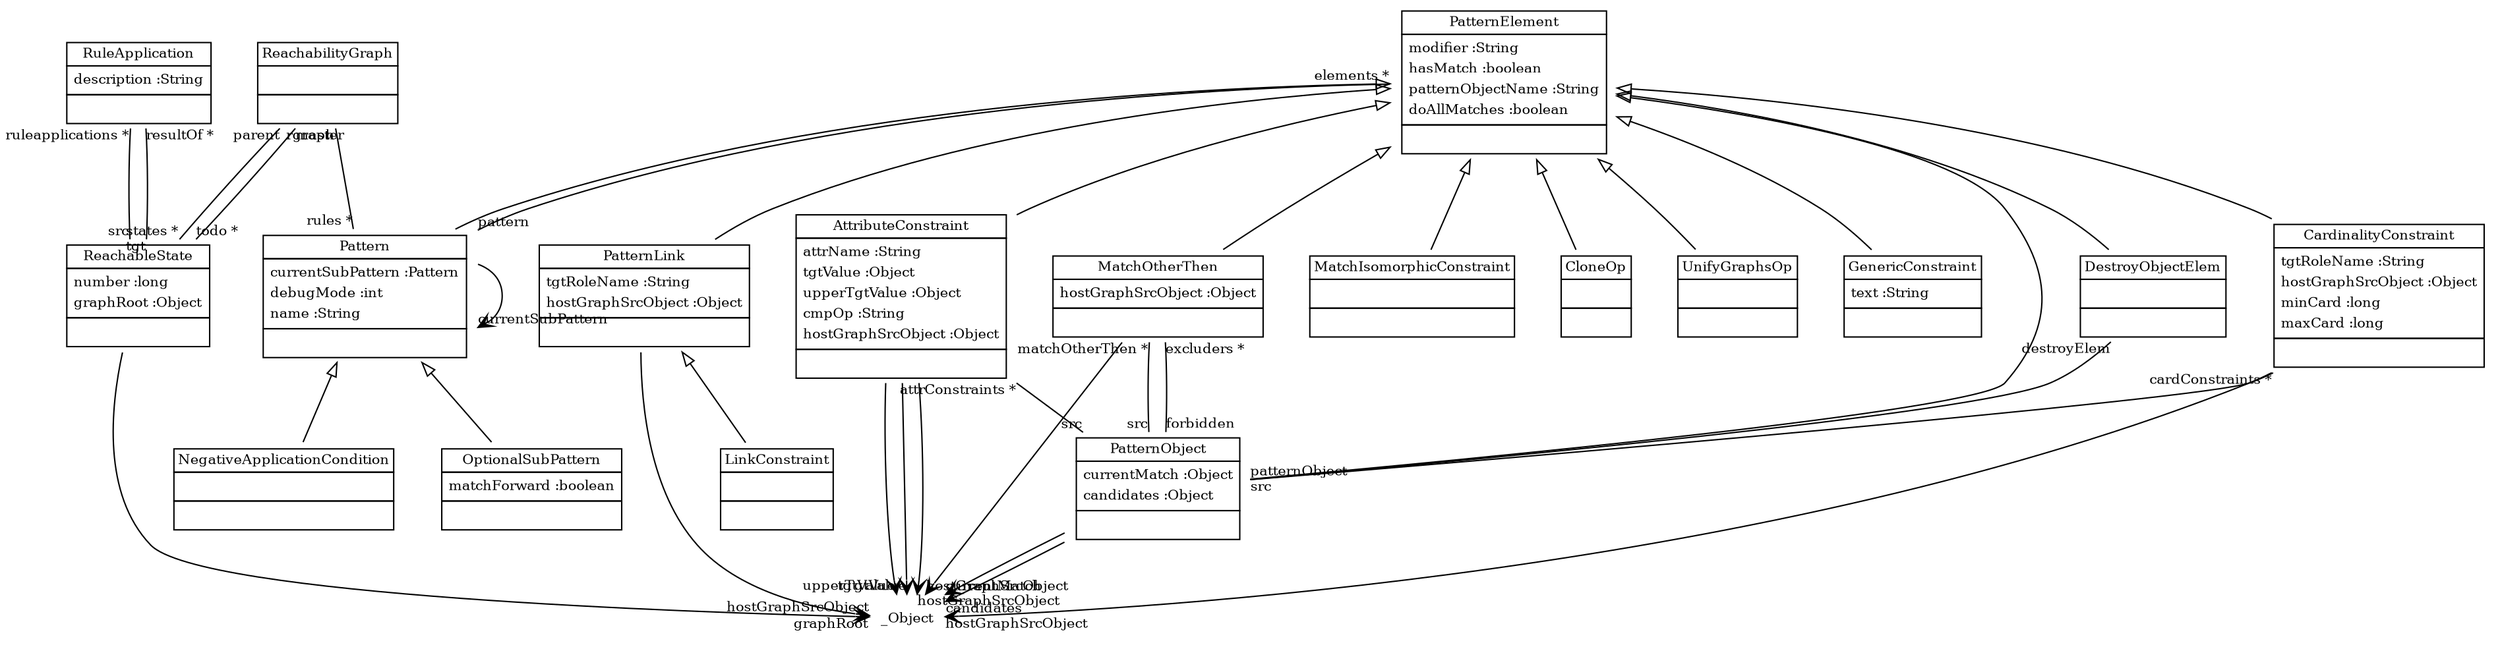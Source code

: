 
 digraph ClassDiagram {
    node [shape = none, fontsize = 10]; 
    edge [fontsize = 10];
    
    
    _PatternElement [label=<<table border='0' cellborder='1' cellspacing='0'> <tr> <td HREF="../src/PatternElement.java">PatternElement</td> </tr> <tr><td><table border='0' cellborder='0' cellspacing='0'> <tr><td align='left'>modifier :String</td></tr> <tr><td align='left'>hasMatch :boolean</td></tr> <tr><td align='left'>patternObjectName :String</td></tr> <tr><td align='left'>doAllMatches :boolean</td></tr>  </table></td></tr> <tr><td><table border='0' cellborder='0' cellspacing='0'> <tr><td> </td></tr> </table></td></tr> </table>>];
    _Pattern [label=<<table border='0' cellborder='1' cellspacing='0'> <tr> <td HREF="../src/Pattern.java">Pattern</td> </tr> <tr><td><table border='0' cellborder='0' cellspacing='0'> <tr><td align='left'>currentSubPattern :Pattern</td></tr> <tr><td align='left'>debugMode :int</td></tr> <tr><td align='left'>name :String</td></tr>  </table></td></tr> <tr><td><table border='0' cellborder='0' cellspacing='0'> <tr><td> </td></tr> </table></td></tr> </table>>];
    _NegativeApplicationCondition [label=<<table border='0' cellborder='1' cellspacing='0'> <tr> <td HREF="../src/NegativeApplicationCondition.java">NegativeApplicationCondition</td> </tr> <tr><td><table border='0' cellborder='0' cellspacing='0'> <tr><td> </td></tr> </table></td></tr> <tr><td><table border='0' cellborder='0' cellspacing='0'> <tr><td> </td></tr> </table></td></tr> </table>>];
    _OptionalSubPattern [label=<<table border='0' cellborder='1' cellspacing='0'> <tr> <td HREF="../src/OptionalSubPattern.java">OptionalSubPattern</td> </tr> <tr><td><table border='0' cellborder='0' cellspacing='0'> <tr><td align='left'>matchForward :boolean</td></tr>  </table></td></tr> <tr><td><table border='0' cellborder='0' cellspacing='0'> <tr><td> </td></tr> </table></td></tr> </table>>];
    _PatternObject [label=<<table border='0' cellborder='1' cellspacing='0'> <tr> <td HREF="../src/PatternObject.java">PatternObject</td> </tr> <tr><td><table border='0' cellborder='0' cellspacing='0'> <tr><td align='left'>currentMatch :Object</td></tr> <tr><td align='left'>candidates :Object</td></tr>  </table></td></tr> <tr><td><table border='0' cellborder='0' cellspacing='0'> <tr><td> </td></tr> </table></td></tr> </table>>];
    _PatternLink [label=<<table border='0' cellborder='1' cellspacing='0'> <tr> <td HREF="../src/PatternLink.java">PatternLink</td> </tr> <tr><td><table border='0' cellborder='0' cellspacing='0'> <tr><td align='left'>tgtRoleName :String</td></tr> <tr><td align='left'>hostGraphSrcObject :Object</td></tr>  </table></td></tr> <tr><td><table border='0' cellborder='0' cellspacing='0'> <tr><td> </td></tr> </table></td></tr> </table>>];
    _AttributeConstraint [label=<<table border='0' cellborder='1' cellspacing='0'> <tr> <td HREF="../src/AttributeConstraint.java">AttributeConstraint</td> </tr> <tr><td><table border='0' cellborder='0' cellspacing='0'> <tr><td align='left'>attrName :String</td></tr> <tr><td align='left'>tgtValue :Object</td></tr> <tr><td align='left'>upperTgtValue :Object</td></tr> <tr><td align='left'>cmpOp :String</td></tr> <tr><td align='left'>hostGraphSrcObject :Object</td></tr>  </table></td></tr> <tr><td><table border='0' cellborder='0' cellspacing='0'> <tr><td> </td></tr> </table></td></tr> </table>>];
    _LinkConstraint [label=<<table border='0' cellborder='1' cellspacing='0'> <tr> <td HREF="../src/LinkConstraint.java">LinkConstraint</td> </tr> <tr><td><table border='0' cellborder='0' cellspacing='0'> <tr><td> </td></tr> </table></td></tr> <tr><td><table border='0' cellborder='0' cellspacing='0'> <tr><td> </td></tr> </table></td></tr> </table>>];
    _MatchIsomorphicConstraint [label=<<table border='0' cellborder='1' cellspacing='0'> <tr> <td HREF="../src/MatchIsomorphicConstraint.java">MatchIsomorphicConstraint</td> </tr> <tr><td><table border='0' cellborder='0' cellspacing='0'> <tr><td> </td></tr> </table></td></tr> <tr><td><table border='0' cellborder='0' cellspacing='0'> <tr><td> </td></tr> </table></td></tr> </table>>];
    _CloneOp [label=<<table border='0' cellborder='1' cellspacing='0'> <tr> <td HREF="../src/CloneOp.java">CloneOp</td> </tr> <tr><td><table border='0' cellborder='0' cellspacing='0'> <tr><td> </td></tr> </table></td></tr> <tr><td><table border='0' cellborder='0' cellspacing='0'> <tr><td> </td></tr> </table></td></tr> </table>>];
    _UnifyGraphsOp [label=<<table border='0' cellborder='1' cellspacing='0'> <tr> <td HREF="../src/UnifyGraphsOp.java">UnifyGraphsOp</td> </tr> <tr><td><table border='0' cellborder='0' cellspacing='0'> <tr><td> </td></tr> </table></td></tr> <tr><td><table border='0' cellborder='0' cellspacing='0'> <tr><td> </td></tr> </table></td></tr> </table>>];
    _DestroyObjectElem [label=<<table border='0' cellborder='1' cellspacing='0'> <tr> <td HREF="../src/DestroyObjectElem.java">DestroyObjectElem</td> </tr> <tr><td><table border='0' cellborder='0' cellspacing='0'> <tr><td> </td></tr> </table></td></tr> <tr><td><table border='0' cellborder='0' cellspacing='0'> <tr><td> </td></tr> </table></td></tr> </table>>];
    _CardinalityConstraint [label=<<table border='0' cellborder='1' cellspacing='0'> <tr> <td HREF="../src/CardinalityConstraint.java">CardinalityConstraint</td> </tr> <tr><td><table border='0' cellborder='0' cellspacing='0'> <tr><td align='left'>tgtRoleName :String</td></tr> <tr><td align='left'>hostGraphSrcObject :Object</td></tr> <tr><td align='left'>minCard :long</td></tr> <tr><td align='left'>maxCard :long</td></tr>  </table></td></tr> <tr><td><table border='0' cellborder='0' cellspacing='0'> <tr><td> </td></tr> </table></td></tr> </table>>];
    _MatchOtherThen [label=<<table border='0' cellborder='1' cellspacing='0'> <tr> <td HREF="../src/MatchOtherThen.java">MatchOtherThen</td> </tr> <tr><td><table border='0' cellborder='0' cellspacing='0'> <tr><td align='left'>hostGraphSrcObject :Object</td></tr>  </table></td></tr> <tr><td><table border='0' cellborder='0' cellspacing='0'> <tr><td> </td></tr> </table></td></tr> </table>>];
    _GenericConstraint [label=<<table border='0' cellborder='1' cellspacing='0'> <tr> <td HREF="../src/GenericConstraint.java">GenericConstraint</td> </tr> <tr><td><table border='0' cellborder='0' cellspacing='0'> <tr><td align='left'>text :String</td></tr>  </table></td></tr> <tr><td><table border='0' cellborder='0' cellspacing='0'> <tr><td> </td></tr> </table></td></tr> </table>>];
    _ReachabilityGraph [label=<<table border='0' cellborder='1' cellspacing='0'> <tr> <td HREF="../src/ReachabilityGraph.java">ReachabilityGraph</td> </tr> <tr><td><table border='0' cellborder='0' cellspacing='0'> <tr><td> </td></tr> </table></td></tr> <tr><td><table border='0' cellborder='0' cellspacing='0'> <tr><td> </td></tr> </table></td></tr> </table>>];
    _ReachableState [label=<<table border='0' cellborder='1' cellspacing='0'> <tr> <td HREF="../src/ReachableState.java">ReachableState</td> </tr> <tr><td><table border='0' cellborder='0' cellspacing='0'> <tr><td align='left'>number :long</td></tr> <tr><td align='left'>graphRoot :Object</td></tr>  </table></td></tr> <tr><td><table border='0' cellborder='0' cellspacing='0'> <tr><td> </td></tr> </table></td></tr> </table>>];
    _RuleApplication [label=<<table border='0' cellborder='1' cellspacing='0'> <tr> <td HREF="../src/RuleApplication.java">RuleApplication</td> </tr> <tr><td><table border='0' cellborder='0' cellspacing='0'> <tr><td align='left'>description :String</td></tr>  </table></td></tr> <tr><td><table border='0' cellborder='0' cellspacing='0'> <tr><td> </td></tr> </table></td></tr> </table>>];
    
    
    
    _PatternElement ->  _Pattern [dir = "back" arrowtail = "empty"];
    _Pattern ->  _NegativeApplicationCondition [dir = "back" arrowtail = "empty"];
    _Pattern ->  _OptionalSubPattern [dir = "back" arrowtail = "empty"];
    _PatternElement ->  _PatternObject [dir = "back" arrowtail = "empty"];
    _PatternElement ->  _PatternLink [dir = "back" arrowtail = "empty"];
    _PatternElement ->  _AttributeConstraint [dir = "back" arrowtail = "empty"];
    _PatternLink ->  _LinkConstraint [dir = "back" arrowtail = "empty"];
    _PatternElement ->  _MatchIsomorphicConstraint [dir = "back" arrowtail = "empty"];
    _PatternElement ->  _CloneOp [dir = "back" arrowtail = "empty"];
    _PatternElement ->  _UnifyGraphsOp [dir = "back" arrowtail = "empty"];
    _PatternElement ->  _DestroyObjectElem [dir = "back" arrowtail = "empty"];
    _PatternElement ->  _CardinalityConstraint [dir = "back" arrowtail = "empty"];
    _PatternElement ->  _MatchOtherThen [dir = "back" arrowtail = "empty"];
    _PatternElement ->  _GenericConstraint [dir = "back" arrowtail = "empty"];
    _Pattern -> _PatternElement [headlabel = "elements *" taillabel = "pattern" arrowhead = "none" ];
    _AttributeConstraint -> _PatternObject [headlabel = "src" taillabel = "attrConstraints *" arrowhead = "none" ];
    _DestroyObjectElem -> _PatternObject [headlabel = "patternObject" taillabel = "destroyElem" arrowhead = "none" ];
    _CardinalityConstraint -> _PatternObject [headlabel = "src" taillabel = "cardConstraints *" arrowhead = "none" ];
    _MatchOtherThen -> _PatternObject [headlabel = "src" taillabel = "matchOtherThen *" arrowhead = "none" ];
    _MatchOtherThen -> _PatternObject [headlabel = "forbidden" taillabel = "excluders *" arrowhead = "none" ];
    _ReachabilityGraph -> _ReachableState [headlabel = "states *" taillabel = "parent" arrowhead = "none" ];
    _RuleApplication -> _ReachableState [headlabel = "src" taillabel = "ruleapplications *" arrowhead = "none" ];
    _RuleApplication -> _ReachableState [headlabel = "tgt" taillabel = "resultOf *" arrowhead = "none" ];
    _ReachabilityGraph -> _ReachableState [headlabel = "todo *" taillabel = "master" arrowhead = "none" ];
    _ReachabilityGraph -> _Pattern [headlabel = "rules *" taillabel = "rgraph" arrowhead = "none" ];
    _Pattern -> _Pattern [headlabel = "currentSubPattern" taillabel = "" arrowhead = "vee" ];
    _PatternObject -> _Object [headlabel = "currentMatch" taillabel = "" arrowhead = "vee" ];
    _PatternObject -> _Object [headlabel = "candidates" taillabel = "" arrowhead = "vee" ];
    _PatternLink -> _Object [headlabel = "hostGraphSrcObject" taillabel = "" arrowhead = "vee" ];
    _AttributeConstraint -> _Object [headlabel = "tgtValue" taillabel = "" arrowhead = "vee" ];
    _AttributeConstraint -> _Object [headlabel = "upperTgtValue" taillabel = "" arrowhead = "vee" ];
    _AttributeConstraint -> _Object [headlabel = "hostGraphSrcObject" taillabel = "" arrowhead = "vee" ];
    _CardinalityConstraint -> _Object [headlabel = "hostGraphSrcObject" taillabel = "" arrowhead = "vee" ];
    _MatchOtherThen -> _Object [headlabel = "hostGraphSrcObject" taillabel = "" arrowhead = "vee" ];
    _ReachableState -> _Object [headlabel = "graphRoot" taillabel = "" arrowhead = "vee" ];
}
